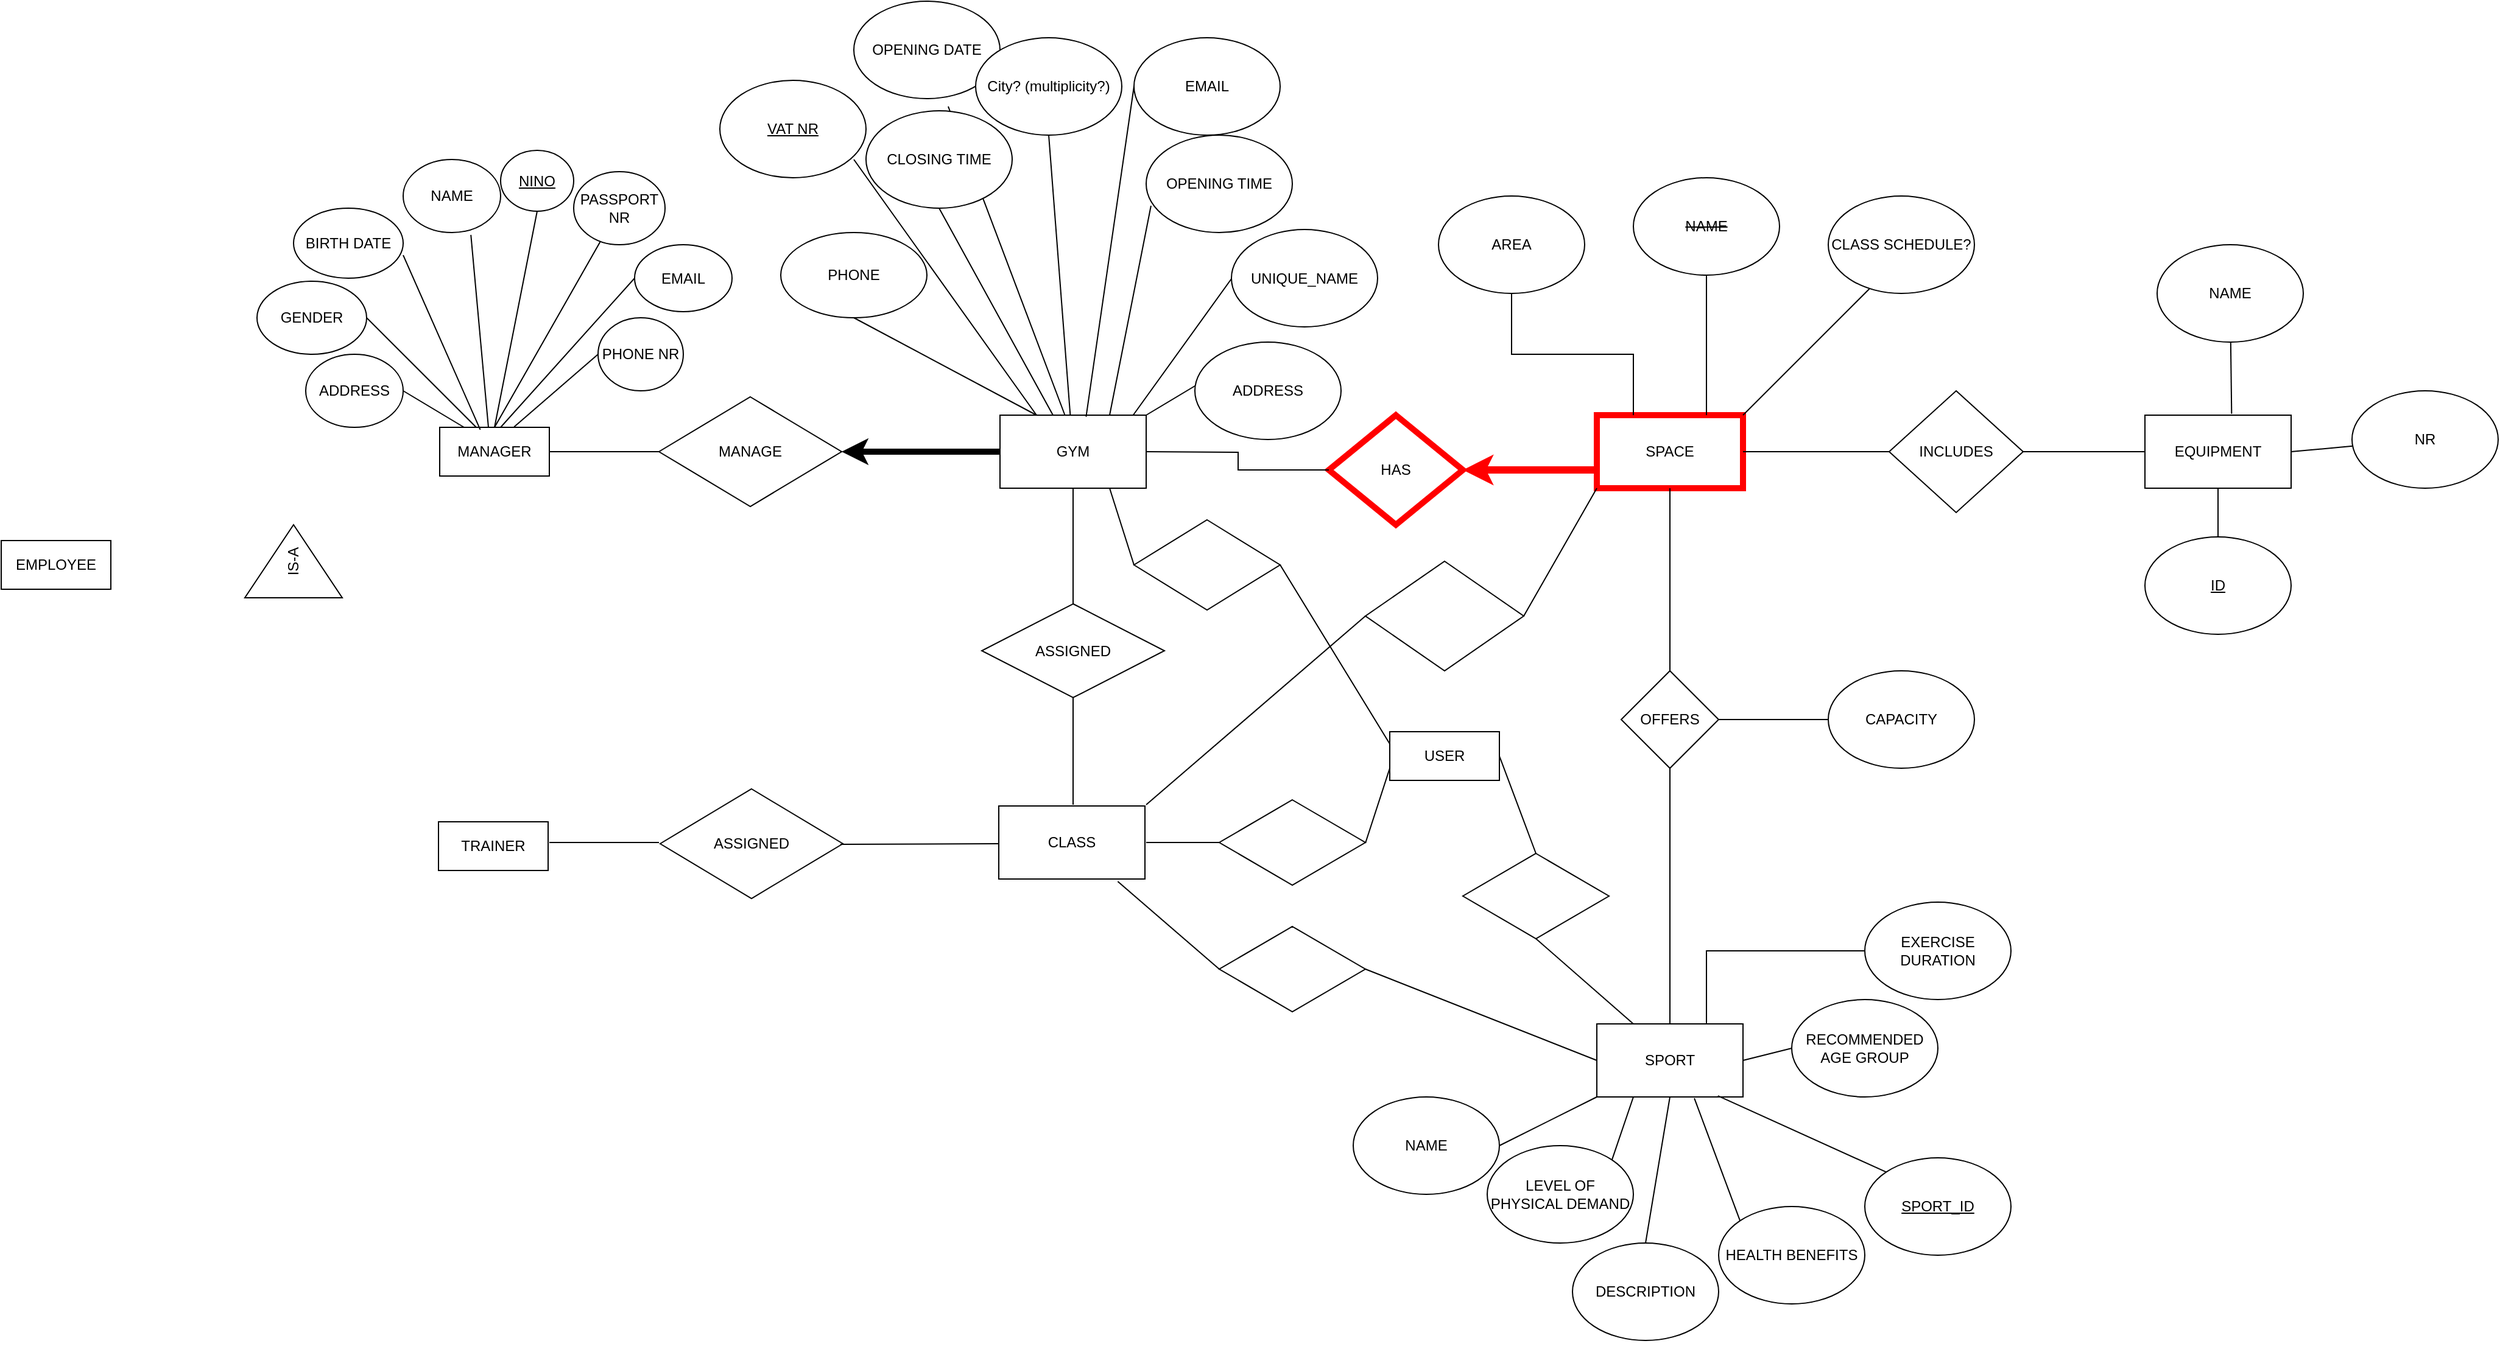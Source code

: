 <mxfile version="15.5.4" type="github">
  <diagram id="hdg2vdtkORWnQn_9mXNy" name="Page-1">
    <mxGraphModel dx="2619" dy="1980" grid="1" gridSize="10" guides="1" tooltips="1" connect="1" arrows="1" fold="1" page="1" pageScale="1" pageWidth="827" pageHeight="1169" math="0" shadow="0">
      <root>
        <mxCell id="0" />
        <mxCell id="1" parent="0" />
        <mxCell id="4TRkInArZm3En_-aM4AT-1" value="GYM" style="rounded=0;whiteSpace=wrap;html=1;hachureGap=4;pointerEvents=0;" parent="1" vertex="1">
          <mxGeometry x="570" y="190" width="120" height="60" as="geometry" />
        </mxCell>
        <mxCell id="4TRkInArZm3En_-aM4AT-2" value="MANAGE" style="rhombus;whiteSpace=wrap;html=1;hachureGap=4;pointerEvents=0;" parent="1" vertex="1">
          <mxGeometry x="290" y="175" width="150" height="90" as="geometry" />
        </mxCell>
        <mxCell id="4TRkInArZm3En_-aM4AT-4" value="" style="endArrow=none;html=1;sourcePerimeterSpacing=8;targetPerimeterSpacing=8;exitX=0;exitY=0.5;exitDx=0;exitDy=0;entryX=0.5;entryY=0;entryDx=0;entryDy=0;" parent="1" source="4TRkInArZm3En_-aM4AT-2" target="4TRkInArZm3En_-aM4AT-5" edge="1">
          <mxGeometry width="50" height="50" relative="1" as="geometry">
            <mxPoint x="370" y="220" as="sourcePoint" />
            <mxPoint x="260" y="220" as="targetPoint" />
          </mxGeometry>
        </mxCell>
        <mxCell id="4TRkInArZm3En_-aM4AT-5" value="MANAGER" style="rounded=0;whiteSpace=wrap;html=1;hachureGap=4;pointerEvents=0;direction=south;" parent="1" vertex="1">
          <mxGeometry x="110" y="200" width="90" height="40" as="geometry" />
        </mxCell>
        <mxCell id="4TRkInArZm3En_-aM4AT-6" value="&lt;u&gt;NINO&lt;/u&gt;" style="ellipse;whiteSpace=wrap;html=1;hachureGap=4;pointerEvents=0;" parent="1" vertex="1">
          <mxGeometry x="160" y="-27.5" width="60" height="50" as="geometry" />
        </mxCell>
        <mxCell id="4TRkInArZm3En_-aM4AT-10" value="PASSPORT NR" style="ellipse;whiteSpace=wrap;html=1;hachureGap=4;pointerEvents=0;" parent="1" vertex="1">
          <mxGeometry x="220" y="-10" width="75" height="60" as="geometry" />
        </mxCell>
        <mxCell id="4TRkInArZm3En_-aM4AT-11" value="EMAIL" style="ellipse;whiteSpace=wrap;html=1;hachureGap=4;pointerEvents=0;" parent="1" vertex="1">
          <mxGeometry x="270" y="50" width="80" height="55" as="geometry" />
        </mxCell>
        <mxCell id="4TRkInArZm3En_-aM4AT-13" value="NAME" style="ellipse;whiteSpace=wrap;html=1;hachureGap=4;pointerEvents=0;" parent="1" vertex="1">
          <mxGeometry x="80" y="-20" width="80" height="60" as="geometry" />
        </mxCell>
        <mxCell id="4TRkInArZm3En_-aM4AT-15" value="BIRTH DATE" style="ellipse;whiteSpace=wrap;html=1;hachureGap=4;pointerEvents=0;" parent="1" vertex="1">
          <mxGeometry x="-10" y="20" width="90" height="57.5" as="geometry" />
        </mxCell>
        <mxCell id="4TRkInArZm3En_-aM4AT-17" value="GENDER" style="ellipse;whiteSpace=wrap;html=1;hachureGap=4;pointerEvents=0;" parent="1" vertex="1">
          <mxGeometry x="-40" y="80" width="90" height="60" as="geometry" />
        </mxCell>
        <mxCell id="4TRkInArZm3En_-aM4AT-19" value="ADDRESS" style="ellipse;whiteSpace=wrap;html=1;hachureGap=4;pointerEvents=0;" parent="1" vertex="1">
          <mxGeometry y="140" width="80" height="60" as="geometry" />
        </mxCell>
        <mxCell id="4TRkInArZm3En_-aM4AT-23" value="PHONE NR" style="ellipse;whiteSpace=wrap;html=1;hachureGap=4;pointerEvents=0;" parent="1" vertex="1">
          <mxGeometry x="240" y="110" width="70" height="60" as="geometry" />
        </mxCell>
        <mxCell id="4TRkInArZm3En_-aM4AT-25" value="" style="endArrow=none;html=1;startSize=14;endSize=14;sourcePerimeterSpacing=8;targetPerimeterSpacing=8;exitX=1;exitY=0;exitDx=0;exitDy=0;entryX=0.5;entryY=0;entryDx=0;entryDy=0;" parent="1" source="4TRkInArZm3En_-aM4AT-1" target="4TRkInArZm3En_-aM4AT-26" edge="1">
          <mxGeometry width="50" height="50" relative="1" as="geometry">
            <mxPoint x="380" y="410" as="sourcePoint" />
            <mxPoint x="300" y="470" as="targetPoint" />
          </mxGeometry>
        </mxCell>
        <mxCell id="4TRkInArZm3En_-aM4AT-26" value="ADDRESS" style="ellipse;whiteSpace=wrap;html=1;hachureGap=4;pointerEvents=0;" parent="1" vertex="1">
          <mxGeometry x="730" y="130" width="120" height="80" as="geometry" />
        </mxCell>
        <mxCell id="4TRkInArZm3En_-aM4AT-29" value="&lt;u&gt;VAT NR&lt;/u&gt;" style="ellipse;whiteSpace=wrap;html=1;hachureGap=4;pointerEvents=0;" parent="1" vertex="1">
          <mxGeometry x="340" y="-85" width="120" height="80" as="geometry" />
        </mxCell>
        <mxCell id="4TRkInArZm3En_-aM4AT-30" value="UNIQUE_NAME" style="ellipse;whiteSpace=wrap;html=1;hachureGap=4;pointerEvents=0;" parent="1" vertex="1">
          <mxGeometry x="760" y="37.5" width="120" height="80" as="geometry" />
        </mxCell>
        <mxCell id="4TRkInArZm3En_-aM4AT-31" value="OPENING DATE" style="ellipse;whiteSpace=wrap;html=1;hachureGap=4;pointerEvents=0;" parent="1" vertex="1">
          <mxGeometry x="450" y="-150" width="120" height="80" as="geometry" />
        </mxCell>
        <mxCell id="4TRkInArZm3En_-aM4AT-32" value="PHONE" style="ellipse;whiteSpace=wrap;html=1;hachureGap=4;pointerEvents=0;" parent="1" vertex="1">
          <mxGeometry x="390" y="40" width="120" height="70" as="geometry" />
        </mxCell>
        <mxCell id="4TRkInArZm3En_-aM4AT-33" value="EMAIL" style="ellipse;whiteSpace=wrap;html=1;hachureGap=4;pointerEvents=0;" parent="1" vertex="1">
          <mxGeometry x="680" y="-120" width="120" height="80" as="geometry" />
        </mxCell>
        <mxCell id="4TRkInArZm3En_-aM4AT-34" value="OPENING TIME" style="ellipse;whiteSpace=wrap;html=1;hachureGap=4;pointerEvents=0;" parent="1" vertex="1">
          <mxGeometry x="690" y="-40" width="120" height="80" as="geometry" />
        </mxCell>
        <mxCell id="4TRkInArZm3En_-aM4AT-35" value="" style="endArrow=none;html=1;startSize=14;endSize=14;sourcePerimeterSpacing=8;targetPerimeterSpacing=8;exitX=0.25;exitY=0;exitDx=0;exitDy=0;" parent="1" source="4TRkInArZm3En_-aM4AT-1" edge="1">
          <mxGeometry width="50" height="50" relative="1" as="geometry">
            <mxPoint x="390" y="310" as="sourcePoint" />
            <mxPoint x="450" y="-20" as="targetPoint" />
          </mxGeometry>
        </mxCell>
        <mxCell id="4TRkInArZm3En_-aM4AT-36" value="" style="endArrow=none;html=1;startSize=14;endSize=14;sourcePerimeterSpacing=8;targetPerimeterSpacing=8;exitX=0.911;exitY=0;exitDx=0;exitDy=0;exitPerimeter=0;" parent="1" source="4TRkInArZm3En_-aM4AT-1" edge="1">
          <mxGeometry width="50" height="50" relative="1" as="geometry">
            <mxPoint x="390" y="310" as="sourcePoint" />
            <mxPoint x="760" y="78" as="targetPoint" />
          </mxGeometry>
        </mxCell>
        <mxCell id="4TRkInArZm3En_-aM4AT-37" value="" style="endArrow=none;html=1;startSize=14;endSize=14;sourcePerimeterSpacing=8;targetPerimeterSpacing=8;entryX=0.033;entryY=0.725;entryDx=0;entryDy=0;entryPerimeter=0;" parent="1" target="4TRkInArZm3En_-aM4AT-34" edge="1">
          <mxGeometry width="50" height="50" relative="1" as="geometry">
            <mxPoint x="660" y="190" as="sourcePoint" />
            <mxPoint x="710" y="70" as="targetPoint" />
          </mxGeometry>
        </mxCell>
        <mxCell id="4TRkInArZm3En_-aM4AT-38" value="" style="endArrow=none;html=1;startSize=14;endSize=14;sourcePerimeterSpacing=8;targetPerimeterSpacing=8;exitX=0.444;exitY=0;exitDx=0;exitDy=0;exitPerimeter=0;" parent="1" source="4TRkInArZm3En_-aM4AT-1" target="4TRkInArZm3En_-aM4AT-31" edge="1">
          <mxGeometry width="50" height="50" relative="1" as="geometry">
            <mxPoint x="390" y="310" as="sourcePoint" />
            <mxPoint x="550" y="-70" as="targetPoint" />
          </mxGeometry>
        </mxCell>
        <mxCell id="4TRkInArZm3En_-aM4AT-39" value="" style="endArrow=none;html=1;startSize=14;endSize=14;sourcePerimeterSpacing=8;targetPerimeterSpacing=8;exitX=0.25;exitY=0;exitDx=0;exitDy=0;entryX=0.5;entryY=1;entryDx=0;entryDy=0;" parent="1" source="4TRkInArZm3En_-aM4AT-1" target="4TRkInArZm3En_-aM4AT-32" edge="1">
          <mxGeometry width="50" height="50" relative="1" as="geometry">
            <mxPoint x="390" y="310" as="sourcePoint" />
            <mxPoint x="440" y="260" as="targetPoint" />
          </mxGeometry>
        </mxCell>
        <mxCell id="4TRkInArZm3En_-aM4AT-41" value="" style="endArrow=none;html=1;startSize=14;endSize=14;sourcePerimeterSpacing=8;targetPerimeterSpacing=8;entryX=0;entryY=0.5;entryDx=0;entryDy=0;exitX=0.589;exitY=0.022;exitDx=0;exitDy=0;exitPerimeter=0;" parent="1" source="4TRkInArZm3En_-aM4AT-1" target="4TRkInArZm3En_-aM4AT-33" edge="1">
          <mxGeometry width="50" height="50" relative="1" as="geometry">
            <mxPoint x="390" y="310" as="sourcePoint" />
            <mxPoint x="440" y="260" as="targetPoint" />
          </mxGeometry>
        </mxCell>
        <mxCell id="4TRkInArZm3En_-aM4AT-42" value="SPORT" style="rounded=0;whiteSpace=wrap;html=1;hachureGap=4;pointerEvents=0;" parent="1" vertex="1">
          <mxGeometry x="1060" y="690" width="120" height="60" as="geometry" />
        </mxCell>
        <mxCell id="4TRkInArZm3En_-aM4AT-43" value="NAME" style="ellipse;whiteSpace=wrap;html=1;hachureGap=4;pointerEvents=0;" parent="1" vertex="1">
          <mxGeometry x="860" y="750" width="120" height="80" as="geometry" />
        </mxCell>
        <mxCell id="4TRkInArZm3En_-aM4AT-44" value="DESCRIPTION" style="ellipse;whiteSpace=wrap;html=1;hachureGap=4;pointerEvents=0;" parent="1" vertex="1">
          <mxGeometry x="1040" y="870" width="120" height="80" as="geometry" />
        </mxCell>
        <mxCell id="4TRkInArZm3En_-aM4AT-45" value="HEALTH BENEFITS" style="ellipse;whiteSpace=wrap;html=1;hachureGap=4;pointerEvents=0;" parent="1" vertex="1">
          <mxGeometry x="1160" y="840" width="120" height="80" as="geometry" />
        </mxCell>
        <mxCell id="4TRkInArZm3En_-aM4AT-46" value="RECOMMENDED AGE GROUP" style="ellipse;whiteSpace=wrap;html=1;hachureGap=4;pointerEvents=0;" parent="1" vertex="1">
          <mxGeometry x="1220" y="670" width="120" height="80" as="geometry" />
        </mxCell>
        <mxCell id="4TRkInArZm3En_-aM4AT-47" value="EXERCISE DURATION" style="ellipse;whiteSpace=wrap;html=1;hachureGap=4;pointerEvents=0;" parent="1" vertex="1">
          <mxGeometry x="1280" y="590" width="120" height="80" as="geometry" />
        </mxCell>
        <mxCell id="4TRkInArZm3En_-aM4AT-48" value="LEVEL OF PHYSICAL DEMAND" style="ellipse;whiteSpace=wrap;html=1;hachureGap=4;pointerEvents=0;" parent="1" vertex="1">
          <mxGeometry x="970" y="790" width="120" height="80" as="geometry" />
        </mxCell>
        <mxCell id="4TRkInArZm3En_-aM4AT-50" value="" style="endArrow=none;html=1;startSize=14;endSize=14;sourcePerimeterSpacing=8;targetPerimeterSpacing=8;exitX=1;exitY=0.5;exitDx=0;exitDy=0;entryX=0;entryY=1;entryDx=0;entryDy=0;" parent="1" source="4TRkInArZm3En_-aM4AT-43" target="4TRkInArZm3En_-aM4AT-42" edge="1">
          <mxGeometry width="50" height="50" relative="1" as="geometry">
            <mxPoint x="390" y="690" as="sourcePoint" />
            <mxPoint x="440" y="640" as="targetPoint" />
          </mxGeometry>
        </mxCell>
        <mxCell id="4TRkInArZm3En_-aM4AT-51" value="" style="endArrow=none;html=1;startSize=14;endSize=14;sourcePerimeterSpacing=8;targetPerimeterSpacing=8;exitX=1;exitY=0;exitDx=0;exitDy=0;entryX=0.25;entryY=1;entryDx=0;entryDy=0;" parent="1" source="4TRkInArZm3En_-aM4AT-48" target="4TRkInArZm3En_-aM4AT-42" edge="1">
          <mxGeometry width="50" height="50" relative="1" as="geometry">
            <mxPoint x="390" y="690" as="sourcePoint" />
            <mxPoint x="440" y="640" as="targetPoint" />
          </mxGeometry>
        </mxCell>
        <mxCell id="4TRkInArZm3En_-aM4AT-52" value="" style="endArrow=none;html=1;startSize=14;endSize=14;sourcePerimeterSpacing=8;targetPerimeterSpacing=8;exitX=0.5;exitY=0;exitDx=0;exitDy=0;entryX=0.5;entryY=1;entryDx=0;entryDy=0;" parent="1" source="4TRkInArZm3En_-aM4AT-44" target="4TRkInArZm3En_-aM4AT-42" edge="1">
          <mxGeometry width="50" height="50" relative="1" as="geometry">
            <mxPoint x="400" y="890" as="sourcePoint" />
            <mxPoint x="450" y="840" as="targetPoint" />
          </mxGeometry>
        </mxCell>
        <mxCell id="4TRkInArZm3En_-aM4AT-53" value="" style="endArrow=none;html=1;startSize=14;endSize=14;sourcePerimeterSpacing=8;targetPerimeterSpacing=8;entryX=0;entryY=0;entryDx=0;entryDy=0;exitX=0.667;exitY=1.017;exitDx=0;exitDy=0;exitPerimeter=0;" parent="1" source="4TRkInArZm3En_-aM4AT-42" target="4TRkInArZm3En_-aM4AT-45" edge="1">
          <mxGeometry width="50" height="50" relative="1" as="geometry">
            <mxPoint x="430" y="720" as="sourcePoint" />
            <mxPoint x="440" y="640" as="targetPoint" />
          </mxGeometry>
        </mxCell>
        <mxCell id="4TRkInArZm3En_-aM4AT-54" value="" style="endArrow=none;html=1;startSize=14;endSize=14;sourcePerimeterSpacing=8;targetPerimeterSpacing=8;entryX=1;entryY=0.5;entryDx=0;entryDy=0;exitX=0;exitY=0.5;exitDx=0;exitDy=0;" parent="1" source="4TRkInArZm3En_-aM4AT-46" target="4TRkInArZm3En_-aM4AT-42" edge="1">
          <mxGeometry width="50" height="50" relative="1" as="geometry">
            <mxPoint x="390" y="690" as="sourcePoint" />
            <mxPoint x="440" y="640" as="targetPoint" />
          </mxGeometry>
        </mxCell>
        <mxCell id="TNOlmFblQoI8VBXt5ZoZ-1" value="City? (multiplicity?)" style="ellipse;whiteSpace=wrap;html=1;" parent="1" vertex="1">
          <mxGeometry x="550" y="-120" width="120" height="80" as="geometry" />
        </mxCell>
        <mxCell id="TNOlmFblQoI8VBXt5ZoZ-2" value="" style="endArrow=none;html=1;entryX=0.5;entryY=1;entryDx=0;entryDy=0;" parent="1" source="4TRkInArZm3En_-aM4AT-1" target="TNOlmFblQoI8VBXt5ZoZ-1" edge="1">
          <mxGeometry width="50" height="50" relative="1" as="geometry">
            <mxPoint x="630" y="180" as="sourcePoint" />
            <mxPoint x="840" y="290" as="targetPoint" />
          </mxGeometry>
        </mxCell>
        <mxCell id="TNOlmFblQoI8VBXt5ZoZ-3" value="CLOSING TIME" style="ellipse;whiteSpace=wrap;html=1;" parent="1" vertex="1">
          <mxGeometry x="460" y="-60" width="120" height="80" as="geometry" />
        </mxCell>
        <mxCell id="TNOlmFblQoI8VBXt5ZoZ-4" value="" style="endArrow=none;html=1;exitX=0.5;exitY=1;exitDx=0;exitDy=0;" parent="1" source="TNOlmFblQoI8VBXt5ZoZ-3" target="4TRkInArZm3En_-aM4AT-1" edge="1">
          <mxGeometry width="50" height="50" relative="1" as="geometry">
            <mxPoint x="710" y="340" as="sourcePoint" />
            <mxPoint x="760" y="290" as="targetPoint" />
          </mxGeometry>
        </mxCell>
        <mxCell id="TNOlmFblQoI8VBXt5ZoZ-7" value="SPACE" style="rounded=0;whiteSpace=wrap;html=1;strokeWidth=5;strokeColor=#FF0000;" parent="1" vertex="1">
          <mxGeometry x="1060" y="190" width="120" height="60" as="geometry" />
        </mxCell>
        <mxCell id="TNOlmFblQoI8VBXt5ZoZ-8" value="&lt;strike&gt;NAME&lt;/strike&gt;" style="ellipse;whiteSpace=wrap;html=1;" parent="1" vertex="1">
          <mxGeometry x="1090" y="-5" width="120" height="80" as="geometry" />
        </mxCell>
        <mxCell id="TNOlmFblQoI8VBXt5ZoZ-10" value="" style="endArrow=none;html=1;exitX=0.75;exitY=0;exitDx=0;exitDy=0;" parent="1" source="TNOlmFblQoI8VBXt5ZoZ-7" target="TNOlmFblQoI8VBXt5ZoZ-8" edge="1">
          <mxGeometry width="50" height="50" relative="1" as="geometry">
            <mxPoint x="1130" y="490" as="sourcePoint" />
            <mxPoint x="1180" y="440" as="targetPoint" />
          </mxGeometry>
        </mxCell>
        <mxCell id="TNOlmFblQoI8VBXt5ZoZ-13" value="HAS" style="rhombus;whiteSpace=wrap;html=1;strokeWidth=5;strokeColor=#FF0000;" parent="1" vertex="1">
          <mxGeometry x="840" y="190" width="110" height="90" as="geometry" />
        </mxCell>
        <mxCell id="TNOlmFblQoI8VBXt5ZoZ-29" value="" style="endArrow=none;html=1;fillColor=#000000;exitX=0.5;exitY=0;exitDx=0;exitDy=0;entryX=0.5;entryY=1;entryDx=0;entryDy=0;" parent="1" source="TNOlmFblQoI8VBXt5ZoZ-30" target="TNOlmFblQoI8VBXt5ZoZ-7" edge="1">
          <mxGeometry width="50" height="50" relative="1" as="geometry">
            <mxPoint x="1070" y="590" as="sourcePoint" />
            <mxPoint x="1060" y="320" as="targetPoint" />
          </mxGeometry>
        </mxCell>
        <mxCell id="TNOlmFblQoI8VBXt5ZoZ-30" value="OFFERS" style="rhombus;whiteSpace=wrap;html=1;" parent="1" vertex="1">
          <mxGeometry x="1080" y="400" width="80" height="80" as="geometry" />
        </mxCell>
        <mxCell id="TNOlmFblQoI8VBXt5ZoZ-31" value="CAPACITY" style="ellipse;whiteSpace=wrap;html=1;" parent="1" vertex="1">
          <mxGeometry x="1250" y="400" width="120" height="80" as="geometry" />
        </mxCell>
        <mxCell id="TNOlmFblQoI8VBXt5ZoZ-32" value="" style="endArrow=none;html=1;fillColor=#000000;exitX=1;exitY=0.5;exitDx=0;exitDy=0;entryX=0;entryY=0.5;entryDx=0;entryDy=0;" parent="1" source="TNOlmFblQoI8VBXt5ZoZ-30" target="TNOlmFblQoI8VBXt5ZoZ-31" edge="1">
          <mxGeometry width="50" height="50" relative="1" as="geometry">
            <mxPoint x="770" y="560" as="sourcePoint" />
            <mxPoint x="820" y="510" as="targetPoint" />
          </mxGeometry>
        </mxCell>
        <mxCell id="TNOlmFblQoI8VBXt5ZoZ-34" value="" style="endArrow=none;html=1;fillColor=#000000;entryX=0.5;entryY=0;entryDx=0;entryDy=0;exitX=0.5;exitY=1;exitDx=0;exitDy=0;" parent="1" source="TNOlmFblQoI8VBXt5ZoZ-30" target="4TRkInArZm3En_-aM4AT-42" edge="1">
          <mxGeometry width="50" height="50" relative="1" as="geometry">
            <mxPoint x="1380" y="260" as="sourcePoint" />
            <mxPoint x="820" y="510" as="targetPoint" />
          </mxGeometry>
        </mxCell>
        <mxCell id="TNOlmFblQoI8VBXt5ZoZ-56" value="EQUIPMENT" style="rounded=0;whiteSpace=wrap;html=1;" parent="1" vertex="1">
          <mxGeometry x="1510" y="190" width="120" height="60" as="geometry" />
        </mxCell>
        <mxCell id="TNOlmFblQoI8VBXt5ZoZ-57" value="INCLUDES" style="rhombus;whiteSpace=wrap;html=1;" parent="1" vertex="1">
          <mxGeometry x="1300" y="170" width="110" height="100" as="geometry" />
        </mxCell>
        <mxCell id="TNOlmFblQoI8VBXt5ZoZ-58" value="" style="endArrow=none;html=1;fillColor=#000000;entryX=1;entryY=0.5;entryDx=0;entryDy=0;exitX=0;exitY=0.5;exitDx=0;exitDy=0;" parent="1" source="TNOlmFblQoI8VBXt5ZoZ-57" target="TNOlmFblQoI8VBXt5ZoZ-7" edge="1">
          <mxGeometry width="50" height="50" relative="1" as="geometry">
            <mxPoint x="840" y="510" as="sourcePoint" />
            <mxPoint x="890" y="460" as="targetPoint" />
          </mxGeometry>
        </mxCell>
        <mxCell id="TNOlmFblQoI8VBXt5ZoZ-59" value="" style="endArrow=none;html=1;fillColor=#000000;exitX=1;exitY=0.5;exitDx=0;exitDy=0;entryX=0;entryY=0.5;entryDx=0;entryDy=0;" parent="1" source="TNOlmFblQoI8VBXt5ZoZ-57" target="TNOlmFblQoI8VBXt5ZoZ-56" edge="1">
          <mxGeometry width="50" height="50" relative="1" as="geometry">
            <mxPoint x="840" y="510" as="sourcePoint" />
            <mxPoint x="890" y="460" as="targetPoint" />
          </mxGeometry>
        </mxCell>
        <mxCell id="TNOlmFblQoI8VBXt5ZoZ-60" value="NAME" style="ellipse;whiteSpace=wrap;html=1;" parent="1" vertex="1">
          <mxGeometry x="1520" y="50" width="120" height="80" as="geometry" />
        </mxCell>
        <mxCell id="TNOlmFblQoI8VBXt5ZoZ-61" value="NR" style="ellipse;whiteSpace=wrap;html=1;" parent="1" vertex="1">
          <mxGeometry x="1680" y="170" width="120" height="80" as="geometry" />
        </mxCell>
        <mxCell id="TNOlmFblQoI8VBXt5ZoZ-64" value="" style="endArrow=none;html=1;fillColor=#000000;exitX=0.593;exitY=-0.019;exitDx=0;exitDy=0;exitPerimeter=0;" parent="1" source="TNOlmFblQoI8VBXt5ZoZ-56" target="TNOlmFblQoI8VBXt5ZoZ-60" edge="1">
          <mxGeometry width="50" height="50" relative="1" as="geometry">
            <mxPoint x="930" y="510" as="sourcePoint" />
            <mxPoint x="980" y="460" as="targetPoint" />
          </mxGeometry>
        </mxCell>
        <mxCell id="TNOlmFblQoI8VBXt5ZoZ-65" value="" style="endArrow=none;html=1;fillColor=#000000;exitX=1;exitY=0.5;exitDx=0;exitDy=0;" parent="1" source="TNOlmFblQoI8VBXt5ZoZ-56" target="TNOlmFblQoI8VBXt5ZoZ-61" edge="1">
          <mxGeometry width="50" height="50" relative="1" as="geometry">
            <mxPoint x="930" y="510" as="sourcePoint" />
            <mxPoint x="980" y="460" as="targetPoint" />
          </mxGeometry>
        </mxCell>
        <mxCell id="zpkmHXnzWcy7r22Rmnru-4" value="" style="endArrow=none;html=1;rounded=0;edgeStyle=orthogonalEdgeStyle;entryX=0;entryY=0.5;entryDx=0;entryDy=0;" parent="1" target="TNOlmFblQoI8VBXt5ZoZ-13" edge="1">
          <mxGeometry relative="1" as="geometry">
            <mxPoint x="690" y="220" as="sourcePoint" />
            <mxPoint x="710" y="290" as="targetPoint" />
          </mxGeometry>
        </mxCell>
        <mxCell id="zpkmHXnzWcy7r22Rmnru-5" value="AREA" style="ellipse;whiteSpace=wrap;html=1;" parent="1" vertex="1">
          <mxGeometry x="930" y="10" width="120" height="80" as="geometry" />
        </mxCell>
        <mxCell id="zpkmHXnzWcy7r22Rmnru-7" value="" style="endArrow=none;html=1;rounded=0;edgeStyle=orthogonalEdgeStyle;exitX=0.5;exitY=1;exitDx=0;exitDy=0;entryX=0.25;entryY=0;entryDx=0;entryDy=0;" parent="1" source="zpkmHXnzWcy7r22Rmnru-5" target="TNOlmFblQoI8VBXt5ZoZ-7" edge="1">
          <mxGeometry relative="1" as="geometry">
            <mxPoint x="1240" y="190" as="sourcePoint" />
            <mxPoint x="1400" y="190" as="targetPoint" />
          </mxGeometry>
        </mxCell>
        <mxCell id="zpkmHXnzWcy7r22Rmnru-8" value="&lt;u&gt;ID&lt;/u&gt;" style="ellipse;whiteSpace=wrap;html=1;" parent="1" vertex="1">
          <mxGeometry x="1510" y="290" width="120" height="80" as="geometry" />
        </mxCell>
        <mxCell id="zpkmHXnzWcy7r22Rmnru-9" value="" style="endArrow=none;html=1;rounded=0;edgeStyle=orthogonalEdgeStyle;exitX=0.5;exitY=1;exitDx=0;exitDy=0;" parent="1" source="TNOlmFblQoI8VBXt5ZoZ-56" target="zpkmHXnzWcy7r22Rmnru-8" edge="1">
          <mxGeometry relative="1" as="geometry">
            <mxPoint x="1240" y="290" as="sourcePoint" />
            <mxPoint x="1400" y="290" as="targetPoint" />
          </mxGeometry>
        </mxCell>
        <mxCell id="zpkmHXnzWcy7r22Rmnru-12" value="" style="endArrow=none;html=1;rounded=0;edgeStyle=orthogonalEdgeStyle;exitX=0.75;exitY=0;exitDx=0;exitDy=0;entryX=0;entryY=0.5;entryDx=0;entryDy=0;" parent="1" source="4TRkInArZm3En_-aM4AT-42" target="4TRkInArZm3En_-aM4AT-47" edge="1">
          <mxGeometry relative="1" as="geometry">
            <mxPoint x="830" y="490" as="sourcePoint" />
            <mxPoint x="990" y="490" as="targetPoint" />
          </mxGeometry>
        </mxCell>
        <mxCell id="eBdyAH_MPgxRvwM_sHwe-2" value="" style="edgeStyle=segmentEdgeStyle;endArrow=classic;html=1;rounded=0;entryX=1;entryY=0.5;entryDx=0;entryDy=0;exitX=0;exitY=0.75;exitDx=0;exitDy=0;strokeColor=#FF0000;strokeWidth=6;" parent="1" source="TNOlmFblQoI8VBXt5ZoZ-7" target="TNOlmFblQoI8VBXt5ZoZ-13" edge="1">
          <mxGeometry width="50" height="50" relative="1" as="geometry">
            <mxPoint x="890" y="430" as="sourcePoint" />
            <mxPoint x="940" y="380" as="targetPoint" />
          </mxGeometry>
        </mxCell>
        <mxCell id="eBdyAH_MPgxRvwM_sHwe-4" value="" style="edgeStyle=segmentEdgeStyle;endArrow=classic;html=1;rounded=0;entryX=1;entryY=0.5;entryDx=0;entryDy=0;exitX=0;exitY=0.5;exitDx=0;exitDy=0;strokeColor=#000000;strokeWidth=5;" parent="1" source="4TRkInArZm3En_-aM4AT-1" target="4TRkInArZm3En_-aM4AT-2" edge="1">
          <mxGeometry width="50" height="50" relative="1" as="geometry">
            <mxPoint x="550" y="219.41" as="sourcePoint" />
            <mxPoint x="440" y="219.41" as="targetPoint" />
          </mxGeometry>
        </mxCell>
        <mxCell id="eBdyAH_MPgxRvwM_sHwe-5" value="&lt;u&gt;SPORT_ID&lt;/u&gt;" style="ellipse;whiteSpace=wrap;html=1;hachureGap=4;pointerEvents=0;" parent="1" vertex="1">
          <mxGeometry x="1280" y="800" width="120" height="80" as="geometry" />
        </mxCell>
        <mxCell id="eBdyAH_MPgxRvwM_sHwe-6" value="" style="endArrow=none;html=1;startSize=14;endSize=14;sourcePerimeterSpacing=8;targetPerimeterSpacing=8;entryX=0;entryY=0;entryDx=0;entryDy=0;exitX=0.828;exitY=0.985;exitDx=0;exitDy=0;exitPerimeter=0;" parent="1" source="4TRkInArZm3En_-aM4AT-42" target="eBdyAH_MPgxRvwM_sHwe-5" edge="1">
          <mxGeometry width="50" height="50" relative="1" as="geometry">
            <mxPoint x="1150.04" y="761.02" as="sourcePoint" />
            <mxPoint x="1148.574" y="861.716" as="targetPoint" />
          </mxGeometry>
        </mxCell>
        <mxCell id="eBdyAH_MPgxRvwM_sHwe-7" value="" style="endArrow=none;html=1;exitX=1;exitY=0;exitDx=0;exitDy=0;" parent="1" source="TNOlmFblQoI8VBXt5ZoZ-7" edge="1">
          <mxGeometry width="50" height="50" relative="1" as="geometry">
            <mxPoint x="1160" y="200" as="sourcePoint" />
            <mxPoint x="1290" y="80" as="targetPoint" />
          </mxGeometry>
        </mxCell>
        <mxCell id="eBdyAH_MPgxRvwM_sHwe-8" value="CLASS SCHEDULE?" style="ellipse;whiteSpace=wrap;html=1;" parent="1" vertex="1">
          <mxGeometry x="1250" y="10" width="120" height="80" as="geometry" />
        </mxCell>
        <mxCell id="tNda1Z0GmUHyKusS0e5Z-8" value="" style="endArrow=none;html=1;rounded=0;exitX=0;exitY=0.5;exitDx=0;exitDy=0;entryX=0.5;entryY=1;entryDx=0;entryDy=0;" edge="1" parent="1" source="4TRkInArZm3En_-aM4AT-5" target="4TRkInArZm3En_-aM4AT-6">
          <mxGeometry width="50" height="50" relative="1" as="geometry">
            <mxPoint x="120" y="70" as="sourcePoint" />
            <mxPoint x="170" y="20" as="targetPoint" />
          </mxGeometry>
        </mxCell>
        <mxCell id="tNda1Z0GmUHyKusS0e5Z-9" value="" style="endArrow=none;html=1;rounded=0;exitX=0;exitY=0.5;exitDx=0;exitDy=0;" edge="1" parent="1" source="4TRkInArZm3En_-aM4AT-5" target="4TRkInArZm3En_-aM4AT-10">
          <mxGeometry width="50" height="50" relative="1" as="geometry">
            <mxPoint x="165" y="210" as="sourcePoint" />
            <mxPoint x="200" y="32.5" as="targetPoint" />
          </mxGeometry>
        </mxCell>
        <mxCell id="tNda1Z0GmUHyKusS0e5Z-10" value="" style="endArrow=none;html=1;rounded=0;entryX=0;entryY=0.5;entryDx=0;entryDy=0;" edge="1" parent="1" target="4TRkInArZm3En_-aM4AT-11">
          <mxGeometry width="50" height="50" relative="1" as="geometry">
            <mxPoint x="160" y="200" as="sourcePoint" />
            <mxPoint x="252.017" y="57.323" as="targetPoint" />
          </mxGeometry>
        </mxCell>
        <mxCell id="tNda1Z0GmUHyKusS0e5Z-11" value="" style="endArrow=none;html=1;rounded=0;entryX=0;entryY=0.5;entryDx=0;entryDy=0;exitX=-0.008;exitY=0.321;exitDx=0;exitDy=0;exitPerimeter=0;" edge="1" parent="1" source="4TRkInArZm3En_-aM4AT-5" target="4TRkInArZm3En_-aM4AT-23">
          <mxGeometry width="50" height="50" relative="1" as="geometry">
            <mxPoint x="170" y="210" as="sourcePoint" />
            <mxPoint x="280" y="87.5" as="targetPoint" />
          </mxGeometry>
        </mxCell>
        <mxCell id="tNda1Z0GmUHyKusS0e5Z-12" value="" style="endArrow=none;html=1;rounded=0;entryX=0.695;entryY=1.032;entryDx=0;entryDy=0;entryPerimeter=0;" edge="1" parent="1" target="4TRkInArZm3En_-aM4AT-13">
          <mxGeometry width="50" height="50" relative="1" as="geometry">
            <mxPoint x="150" y="200" as="sourcePoint" />
            <mxPoint x="200" y="32.5" as="targetPoint" />
          </mxGeometry>
        </mxCell>
        <mxCell id="tNda1Z0GmUHyKusS0e5Z-13" value="" style="endArrow=none;html=1;rounded=0;entryX=1;entryY=0.671;entryDx=0;entryDy=0;entryPerimeter=0;exitX=0.048;exitY=0.63;exitDx=0;exitDy=0;exitPerimeter=0;" edge="1" parent="1" source="4TRkInArZm3En_-aM4AT-5" target="4TRkInArZm3En_-aM4AT-15">
          <mxGeometry width="50" height="50" relative="1" as="geometry">
            <mxPoint x="94.4" y="198.08" as="sourcePoint" />
            <mxPoint x="80.0" y="40.0" as="targetPoint" />
          </mxGeometry>
        </mxCell>
        <mxCell id="tNda1Z0GmUHyKusS0e5Z-14" value="" style="endArrow=none;html=1;rounded=0;entryX=1;entryY=0.5;entryDx=0;entryDy=0;" edge="1" parent="1" target="4TRkInArZm3En_-aM4AT-17">
          <mxGeometry width="50" height="50" relative="1" as="geometry">
            <mxPoint x="140" y="200" as="sourcePoint" />
            <mxPoint x="90" y="68.582" as="targetPoint" />
          </mxGeometry>
        </mxCell>
        <mxCell id="tNda1Z0GmUHyKusS0e5Z-15" value="" style="endArrow=none;html=1;rounded=0;entryX=1;entryY=0.5;entryDx=0;entryDy=0;" edge="1" parent="1" target="4TRkInArZm3En_-aM4AT-19">
          <mxGeometry width="50" height="50" relative="1" as="geometry">
            <mxPoint x="130" y="200" as="sourcePoint" />
            <mxPoint x="60" y="120" as="targetPoint" />
          </mxGeometry>
        </mxCell>
        <mxCell id="tNda1Z0GmUHyKusS0e5Z-16" value="EMPLOYEE" style="rounded=0;whiteSpace=wrap;html=1;hachureGap=4;pointerEvents=0;direction=south;" vertex="1" parent="1">
          <mxGeometry x="-250" y="293" width="90" height="40" as="geometry" />
        </mxCell>
        <mxCell id="tNda1Z0GmUHyKusS0e5Z-17" value="TRAINER" style="rounded=0;whiteSpace=wrap;html=1;hachureGap=4;pointerEvents=0;direction=south;" vertex="1" parent="1">
          <mxGeometry x="109" y="524" width="90" height="40" as="geometry" />
        </mxCell>
        <mxCell id="tNda1Z0GmUHyKusS0e5Z-21" value="CLASS" style="rounded=0;whiteSpace=wrap;html=1;hachureGap=4;pointerEvents=0;" vertex="1" parent="1">
          <mxGeometry x="569" y="511" width="120" height="60" as="geometry" />
        </mxCell>
        <mxCell id="tNda1Z0GmUHyKusS0e5Z-23" value="USER" style="rounded=0;whiteSpace=wrap;html=1;hachureGap=4;pointerEvents=0;direction=south;" vertex="1" parent="1">
          <mxGeometry x="890" y="450" width="90" height="40" as="geometry" />
        </mxCell>
        <mxCell id="tNda1Z0GmUHyKusS0e5Z-24" value="ASSIGNED" style="rhombus;whiteSpace=wrap;html=1;hachureGap=4;pointerEvents=0;" vertex="1" parent="1">
          <mxGeometry x="291" y="497" width="150" height="90" as="geometry" />
        </mxCell>
        <mxCell id="tNda1Z0GmUHyKusS0e5Z-27" value="" style="endArrow=none;html=1;sourcePerimeterSpacing=8;targetPerimeterSpacing=8;exitX=0;exitY=0.5;exitDx=0;exitDy=0;entryX=0.5;entryY=0;entryDx=0;entryDy=0;" edge="1" parent="1">
          <mxGeometry width="50" height="50" relative="1" as="geometry">
            <mxPoint x="290" y="541" as="sourcePoint" />
            <mxPoint x="200" y="541" as="targetPoint" />
          </mxGeometry>
        </mxCell>
        <mxCell id="tNda1Z0GmUHyKusS0e5Z-28" value="" style="endArrow=none;html=1;sourcePerimeterSpacing=8;targetPerimeterSpacing=8;exitX=0;exitY=0.5;exitDx=0;exitDy=0;entryX=0.5;entryY=0;entryDx=0;entryDy=0;" edge="1" parent="1">
          <mxGeometry width="50" height="50" relative="1" as="geometry">
            <mxPoint x="569" y="542" as="sourcePoint" />
            <mxPoint x="439" y="542.5" as="targetPoint" />
          </mxGeometry>
        </mxCell>
        <mxCell id="tNda1Z0GmUHyKusS0e5Z-29" value="ASSIGNED" style="rhombus;whiteSpace=wrap;html=1;hachureGap=4;pointerEvents=0;" vertex="1" parent="1">
          <mxGeometry x="555" y="345" width="150" height="77" as="geometry" />
        </mxCell>
        <mxCell id="tNda1Z0GmUHyKusS0e5Z-30" value="" style="rhombus;whiteSpace=wrap;html=1;hachureGap=4;pointerEvents=0;" vertex="1" parent="1">
          <mxGeometry x="870" y="310" width="130" height="90" as="geometry" />
        </mxCell>
        <mxCell id="tNda1Z0GmUHyKusS0e5Z-31" value="" style="endArrow=none;html=1;sourcePerimeterSpacing=8;targetPerimeterSpacing=8;entryX=1;entryY=0.5;entryDx=0;entryDy=0;exitX=0;exitY=1;exitDx=0;exitDy=0;" edge="1" parent="1" source="TNOlmFblQoI8VBXt5ZoZ-7" target="tNda1Z0GmUHyKusS0e5Z-30">
          <mxGeometry width="50" height="50" relative="1" as="geometry">
            <mxPoint x="1060" y="260" as="sourcePoint" />
            <mxPoint x="977" y="364.5" as="targetPoint" />
          </mxGeometry>
        </mxCell>
        <mxCell id="tNda1Z0GmUHyKusS0e5Z-32" value="" style="endArrow=none;html=1;sourcePerimeterSpacing=8;targetPerimeterSpacing=8;exitX=0;exitY=0.5;exitDx=0;exitDy=0;" edge="1" parent="1" source="tNda1Z0GmUHyKusS0e5Z-30">
          <mxGeometry width="50" height="50" relative="1" as="geometry">
            <mxPoint x="831.5" y="413.75" as="sourcePoint" />
            <mxPoint x="690" y="510" as="targetPoint" />
          </mxGeometry>
        </mxCell>
        <mxCell id="tNda1Z0GmUHyKusS0e5Z-34" value="" style="endArrow=none;html=1;sourcePerimeterSpacing=8;targetPerimeterSpacing=8;exitX=0.5;exitY=1;exitDx=0;exitDy=0;entryX=0.5;entryY=0;entryDx=0;entryDy=0;" edge="1" parent="1" source="4TRkInArZm3En_-aM4AT-1" target="tNda1Z0GmUHyKusS0e5Z-29">
          <mxGeometry width="50" height="50" relative="1" as="geometry">
            <mxPoint x="630" y="302" as="sourcePoint" />
            <mxPoint x="450" y="504.5" as="targetPoint" />
          </mxGeometry>
        </mxCell>
        <mxCell id="tNda1Z0GmUHyKusS0e5Z-36" value="" style="endArrow=none;html=1;sourcePerimeterSpacing=8;targetPerimeterSpacing=8;exitX=0.5;exitY=1;exitDx=0;exitDy=0;entryX=0.5;entryY=0;entryDx=0;entryDy=0;" edge="1" parent="1" source="tNda1Z0GmUHyKusS0e5Z-29">
          <mxGeometry width="50" height="50" relative="1" as="geometry">
            <mxPoint x="630" y="467" as="sourcePoint" />
            <mxPoint x="630" y="510" as="targetPoint" />
            <Array as="points">
              <mxPoint x="630" y="487" />
            </Array>
          </mxGeometry>
        </mxCell>
        <mxCell id="tNda1Z0GmUHyKusS0e5Z-40" value="" style="rhombus;whiteSpace=wrap;html=1;hachureGap=4;pointerEvents=0;" vertex="1" parent="1">
          <mxGeometry x="750" y="506" width="120" height="70" as="geometry" />
        </mxCell>
        <mxCell id="tNda1Z0GmUHyKusS0e5Z-45" value="" style="rhombus;whiteSpace=wrap;html=1;hachureGap=4;pointerEvents=0;" vertex="1" parent="1">
          <mxGeometry x="680" y="276" width="120" height="74" as="geometry" />
        </mxCell>
        <mxCell id="tNda1Z0GmUHyKusS0e5Z-53" value="IS-A" style="triangle;whiteSpace=wrap;html=1;rotation=-90;" vertex="1" parent="1">
          <mxGeometry x="-40" y="270" width="60" height="80" as="geometry" />
        </mxCell>
        <mxCell id="tNda1Z0GmUHyKusS0e5Z-58" value="" style="rhombus;whiteSpace=wrap;html=1;hachureGap=4;pointerEvents=0;" vertex="1" parent="1">
          <mxGeometry x="950" y="550" width="120" height="70" as="geometry" />
        </mxCell>
        <mxCell id="tNda1Z0GmUHyKusS0e5Z-61" value="" style="endArrow=none;html=1;sourcePerimeterSpacing=8;targetPerimeterSpacing=8;exitX=0.75;exitY=1;exitDx=0;exitDy=0;entryX=0;entryY=0.5;entryDx=0;entryDy=0;" edge="1" parent="1" source="4TRkInArZm3En_-aM4AT-1" target="tNda1Z0GmUHyKusS0e5Z-45">
          <mxGeometry width="50" height="50" relative="1" as="geometry">
            <mxPoint x="700" y="260" as="sourcePoint" />
            <mxPoint x="750" y="286" as="targetPoint" />
          </mxGeometry>
        </mxCell>
        <mxCell id="tNda1Z0GmUHyKusS0e5Z-62" value="" style="endArrow=none;html=1;sourcePerimeterSpacing=8;targetPerimeterSpacing=8;exitX=1;exitY=0.5;exitDx=0;exitDy=0;entryX=0.25;entryY=1;entryDx=0;entryDy=0;" edge="1" parent="1" source="tNda1Z0GmUHyKusS0e5Z-45" target="tNda1Z0GmUHyKusS0e5Z-23">
          <mxGeometry width="50" height="50" relative="1" as="geometry">
            <mxPoint x="790" y="293" as="sourcePoint" />
            <mxPoint x="850" y="470" as="targetPoint" />
          </mxGeometry>
        </mxCell>
        <mxCell id="tNda1Z0GmUHyKusS0e5Z-64" style="edgeStyle=orthogonalEdgeStyle;rounded=0;orthogonalLoop=1;jettySize=auto;html=1;exitX=1;exitY=0.5;exitDx=0;exitDy=0;" edge="1" parent="1" source="tNda1Z0GmUHyKusS0e5Z-23" target="tNda1Z0GmUHyKusS0e5Z-23">
          <mxGeometry relative="1" as="geometry" />
        </mxCell>
        <mxCell id="tNda1Z0GmUHyKusS0e5Z-67" value="" style="endArrow=none;html=1;sourcePerimeterSpacing=8;targetPerimeterSpacing=8;entryX=0.75;entryY=1;entryDx=0;entryDy=0;" edge="1" parent="1" target="tNda1Z0GmUHyKusS0e5Z-23">
          <mxGeometry width="50" height="50" relative="1" as="geometry">
            <mxPoint x="870" y="541.5" as="sourcePoint" />
            <mxPoint x="930" y="536.5" as="targetPoint" />
          </mxGeometry>
        </mxCell>
        <mxCell id="tNda1Z0GmUHyKusS0e5Z-69" value="" style="endArrow=none;html=1;sourcePerimeterSpacing=8;targetPerimeterSpacing=8;entryX=0.75;entryY=1;entryDx=0;entryDy=0;exitX=0.5;exitY=0;exitDx=0;exitDy=0;" edge="1" parent="1" source="tNda1Z0GmUHyKusS0e5Z-58">
          <mxGeometry width="50" height="50" relative="1" as="geometry">
            <mxPoint x="960" y="531.5" as="sourcePoint" />
            <mxPoint x="980" y="470" as="targetPoint" />
          </mxGeometry>
        </mxCell>
        <mxCell id="tNda1Z0GmUHyKusS0e5Z-72" value="" style="endArrow=none;html=1;sourcePerimeterSpacing=8;targetPerimeterSpacing=8;entryX=0.75;entryY=1;entryDx=0;entryDy=0;exitX=0.25;exitY=0;exitDx=0;exitDy=0;" edge="1" parent="1" source="4TRkInArZm3En_-aM4AT-42">
          <mxGeometry width="50" height="50" relative="1" as="geometry">
            <mxPoint x="1040" y="700" as="sourcePoint" />
            <mxPoint x="1010" y="620" as="targetPoint" />
          </mxGeometry>
        </mxCell>
        <mxCell id="tNda1Z0GmUHyKusS0e5Z-73" style="edgeStyle=orthogonalEdgeStyle;rounded=0;orthogonalLoop=1;jettySize=auto;html=1;exitX=0.5;exitY=1;exitDx=0;exitDy=0;" edge="1" parent="1" source="4TRkInArZm3En_-aM4AT-44" target="4TRkInArZm3En_-aM4AT-44">
          <mxGeometry relative="1" as="geometry" />
        </mxCell>
        <mxCell id="tNda1Z0GmUHyKusS0e5Z-75" value="" style="rhombus;whiteSpace=wrap;html=1;hachureGap=4;pointerEvents=0;" vertex="1" parent="1">
          <mxGeometry x="750" y="610" width="120" height="70" as="geometry" />
        </mxCell>
        <mxCell id="tNda1Z0GmUHyKusS0e5Z-76" value="" style="endArrow=none;html=1;sourcePerimeterSpacing=8;targetPerimeterSpacing=8;entryX=0.5;entryY=0;entryDx=0;entryDy=0;" edge="1" parent="1">
          <mxGeometry width="50" height="50" relative="1" as="geometry">
            <mxPoint x="750" y="541" as="sourcePoint" />
            <mxPoint x="690" y="541" as="targetPoint" />
          </mxGeometry>
        </mxCell>
        <mxCell id="tNda1Z0GmUHyKusS0e5Z-77" value="" style="endArrow=none;html=1;sourcePerimeterSpacing=8;targetPerimeterSpacing=8;entryX=0.814;entryY=1.034;entryDx=0;entryDy=0;entryPerimeter=0;exitX=0;exitY=0.5;exitDx=0;exitDy=0;" edge="1" parent="1" source="tNda1Z0GmUHyKusS0e5Z-75" target="tNda1Z0GmUHyKusS0e5Z-21">
          <mxGeometry width="50" height="50" relative="1" as="geometry">
            <mxPoint x="760" y="630" as="sourcePoint" />
            <mxPoint x="700" y="630" as="targetPoint" />
          </mxGeometry>
        </mxCell>
        <mxCell id="tNda1Z0GmUHyKusS0e5Z-78" value="" style="endArrow=none;html=1;sourcePerimeterSpacing=8;targetPerimeterSpacing=8;entryX=1;entryY=0.5;entryDx=0;entryDy=0;exitX=0;exitY=0.5;exitDx=0;exitDy=0;" edge="1" parent="1" source="4TRkInArZm3En_-aM4AT-42" target="tNda1Z0GmUHyKusS0e5Z-75">
          <mxGeometry width="50" height="50" relative="1" as="geometry">
            <mxPoint x="760" y="655" as="sourcePoint" />
            <mxPoint x="676.68" y="583.04" as="targetPoint" />
          </mxGeometry>
        </mxCell>
      </root>
    </mxGraphModel>
  </diagram>
</mxfile>
